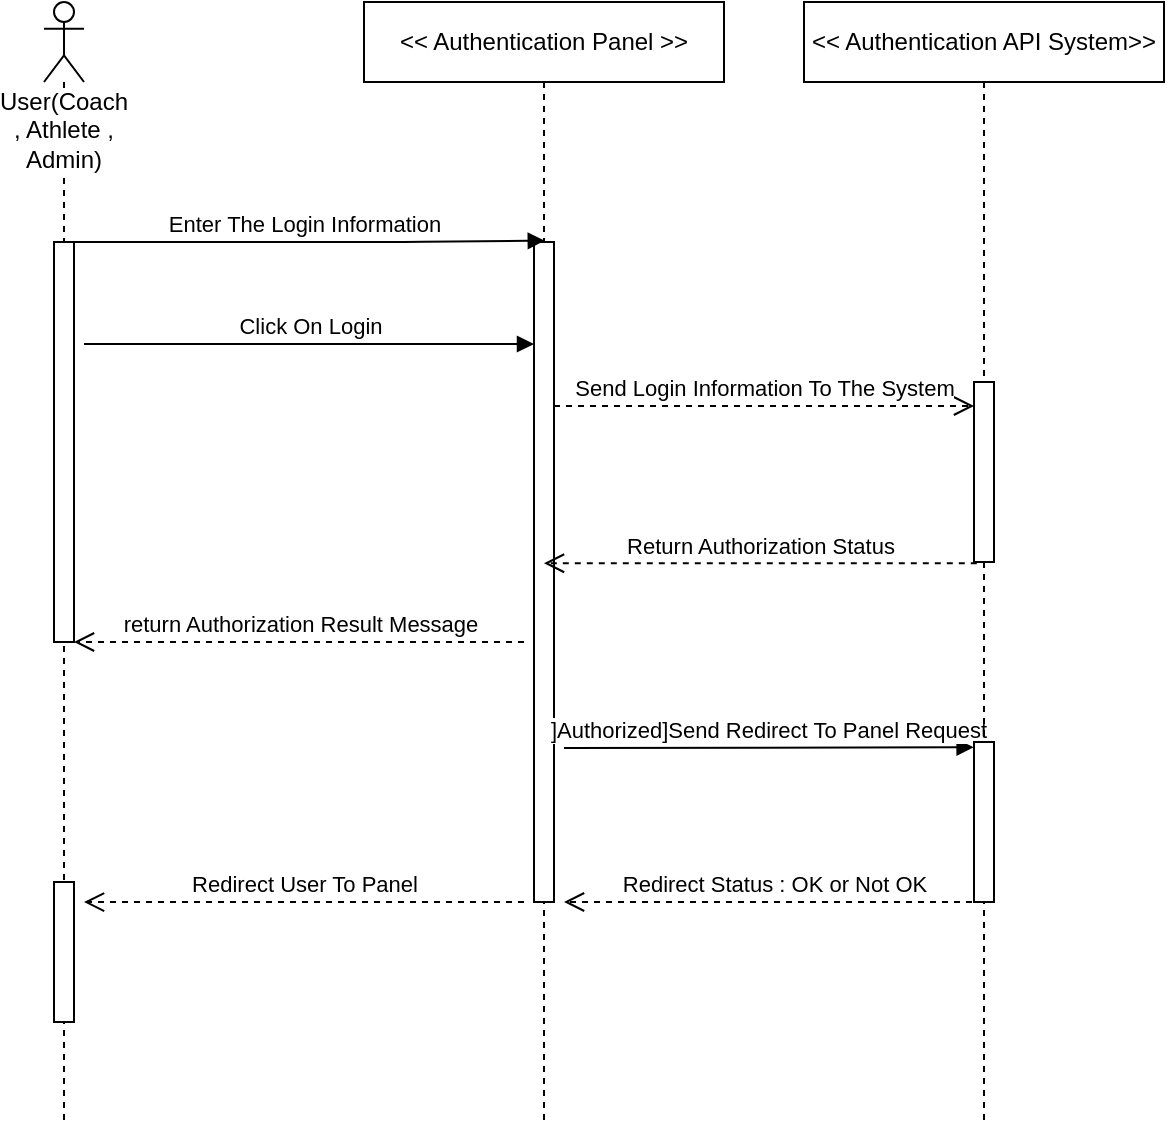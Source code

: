 <mxfile version="12.3.8" type="github" pages="1"><diagram id="MWBJoO8W0iGTc28G7V0c" name="Page-1"><mxGraphModel dx="1038" dy="548" grid="1" gridSize="10" guides="1" tooltips="1" connect="1" arrows="1" fold="1" page="1" pageScale="1" pageWidth="850" pageHeight="1100" math="0" shadow="0"><root><mxCell id="0"/><mxCell id="1" parent="0"/><mxCell id="ce92vtV3I4qPERhwewqX-1" value="User(Coach , Athlete , Admin)" style="shape=umlLifeline;participant=umlActor;perimeter=lifelinePerimeter;whiteSpace=wrap;html=1;container=1;collapsible=0;recursiveResize=0;verticalAlign=top;spacingTop=36;labelBackgroundColor=#ffffff;outlineConnect=0;" vertex="1" parent="1"><mxGeometry x="110" y="80" width="20" height="560" as="geometry"/></mxCell><mxCell id="ce92vtV3I4qPERhwewqX-7" value="" style="html=1;points=[];perimeter=orthogonalPerimeter;" vertex="1" parent="ce92vtV3I4qPERhwewqX-1"><mxGeometry x="5" y="120" width="10" height="200" as="geometry"/></mxCell><mxCell id="ce92vtV3I4qPERhwewqX-21" value="" style="html=1;points=[];perimeter=orthogonalPerimeter;" vertex="1" parent="ce92vtV3I4qPERhwewqX-1"><mxGeometry x="5" y="440" width="10" height="70" as="geometry"/></mxCell><mxCell id="ce92vtV3I4qPERhwewqX-2" value="&amp;lt;&amp;lt; Authentication Panel &amp;gt;&amp;gt;" style="shape=umlLifeline;perimeter=lifelinePerimeter;whiteSpace=wrap;html=1;container=1;collapsible=0;recursiveResize=0;outlineConnect=0;" vertex="1" parent="1"><mxGeometry x="270" y="80" width="180" height="560" as="geometry"/></mxCell><mxCell id="ce92vtV3I4qPERhwewqX-9" value="" style="html=1;points=[];perimeter=orthogonalPerimeter;" vertex="1" parent="ce92vtV3I4qPERhwewqX-2"><mxGeometry x="85" y="120" width="10" height="330" as="geometry"/></mxCell><mxCell id="ce92vtV3I4qPERhwewqX-23" value="]Authorized]Send Redirect To Panel Request" style="html=1;verticalAlign=bottom;endArrow=block;entryX=-0.02;entryY=0.033;entryDx=0;entryDy=0;entryPerimeter=0;" edge="1" parent="ce92vtV3I4qPERhwewqX-2" target="ce92vtV3I4qPERhwewqX-22"><mxGeometry width="80" relative="1" as="geometry"><mxPoint x="100" y="373" as="sourcePoint"/><mxPoint x="220" y="380" as="targetPoint"/></mxGeometry></mxCell><mxCell id="ce92vtV3I4qPERhwewqX-8" value="Enter The Login Information" style="html=1;verticalAlign=bottom;endArrow=block;entryX=0.54;entryY=-0.002;entryDx=0;entryDy=0;entryPerimeter=0;" edge="1" parent="1" source="ce92vtV3I4qPERhwewqX-1" target="ce92vtV3I4qPERhwewqX-9"><mxGeometry width="80" relative="1" as="geometry"><mxPoint x="150" y="200" as="sourcePoint"/><mxPoint x="350" y="200" as="targetPoint"/><Array as="points"><mxPoint x="160" y="200"/><mxPoint x="290" y="200"/></Array></mxGeometry></mxCell><mxCell id="ce92vtV3I4qPERhwewqX-10" value="&amp;lt;&amp;lt; Authentication API System&amp;gt;&amp;gt;" style="shape=umlLifeline;perimeter=lifelinePerimeter;whiteSpace=wrap;html=1;container=1;collapsible=0;recursiveResize=0;outlineConnect=0;" vertex="1" parent="1"><mxGeometry x="490" y="80" width="180" height="560" as="geometry"/></mxCell><mxCell id="ce92vtV3I4qPERhwewqX-11" value="" style="html=1;points=[];perimeter=orthogonalPerimeter;" vertex="1" parent="ce92vtV3I4qPERhwewqX-10"><mxGeometry x="85" y="190" width="10" height="90" as="geometry"/></mxCell><mxCell id="ce92vtV3I4qPERhwewqX-22" value="" style="html=1;points=[];perimeter=orthogonalPerimeter;" vertex="1" parent="ce92vtV3I4qPERhwewqX-10"><mxGeometry x="85" y="370" width="10" height="80" as="geometry"/></mxCell><mxCell id="ce92vtV3I4qPERhwewqX-12" value="Click On Login" style="html=1;verticalAlign=bottom;endArrow=block;" edge="1" parent="1" target="ce92vtV3I4qPERhwewqX-9"><mxGeometry width="80" relative="1" as="geometry"><mxPoint x="130" y="251" as="sourcePoint"/><mxPoint x="210" y="239.5" as="targetPoint"/></mxGeometry></mxCell><mxCell id="ce92vtV3I4qPERhwewqX-13" value="Send Login Information To The System" style="html=1;verticalAlign=bottom;endArrow=open;dashed=1;endSize=8;" edge="1" parent="1" source="ce92vtV3I4qPERhwewqX-9"><mxGeometry relative="1" as="geometry"><mxPoint x="510" y="270" as="sourcePoint"/><mxPoint x="575" y="282" as="targetPoint"/></mxGeometry></mxCell><mxCell id="ce92vtV3I4qPERhwewqX-17" value="Return Authorization Status" style="html=1;verticalAlign=bottom;endArrow=open;dashed=1;endSize=8;exitX=0.14;exitY=1.007;exitDx=0;exitDy=0;exitPerimeter=0;" edge="1" parent="1" source="ce92vtV3I4qPERhwewqX-11" target="ce92vtV3I4qPERhwewqX-2"><mxGeometry relative="1" as="geometry"><mxPoint x="540" y="340" as="sourcePoint"/><mxPoint x="460" y="340" as="targetPoint"/></mxGeometry></mxCell><mxCell id="ce92vtV3I4qPERhwewqX-18" value="return Authorization Result Message" style="html=1;verticalAlign=bottom;endArrow=open;dashed=1;endSize=8;" edge="1" parent="1" target="ce92vtV3I4qPERhwewqX-7"><mxGeometry relative="1" as="geometry"><mxPoint x="350" y="400" as="sourcePoint"/><mxPoint x="210" y="350" as="targetPoint"/></mxGeometry></mxCell><mxCell id="ce92vtV3I4qPERhwewqX-24" value="Redirect Status : OK or Not OK" style="html=1;verticalAlign=bottom;endArrow=open;dashed=1;endSize=8;" edge="1" parent="1"><mxGeometry relative="1" as="geometry"><mxPoint x="580" y="530" as="sourcePoint"/><mxPoint x="370" y="530" as="targetPoint"/></mxGeometry></mxCell><mxCell id="ce92vtV3I4qPERhwewqX-25" value="Redirect User To Panel" style="html=1;verticalAlign=bottom;endArrow=open;dashed=1;endSize=8;entryX=1.5;entryY=0.143;entryDx=0;entryDy=0;entryPerimeter=0;" edge="1" parent="1" target="ce92vtV3I4qPERhwewqX-21"><mxGeometry relative="1" as="geometry"><mxPoint x="350" y="530" as="sourcePoint"/><mxPoint x="220" y="530" as="targetPoint"/></mxGeometry></mxCell></root></mxGraphModel></diagram></mxfile>